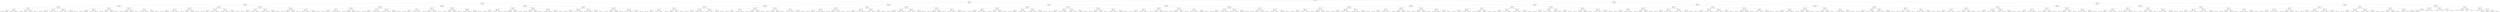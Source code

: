 digraph G{
1365796613 [label="Node{data=[4979, 4979]}"]
1365796613 -> 1279804979
1279804979 [label="Node{data=[3704, 3704]}"]
1279804979 -> 1695623783
1695623783 [label="Node{data=[1955, 1955]}"]
1695623783 -> 652539775
652539775 [label="Node{data=[1412, 1412]}"]
652539775 -> 883354857
883354857 [label="Node{data=[1380, 1380]}"]
883354857 -> 986795408
986795408 [label="Node{data=[1005, 1005]}"]
986795408 -> 1451170495
1451170495 [label="Node{data=[997, 997]}"]
1451170495 -> 1461800960
1461800960 [label="Node{data=[993, 993]}"]
1461800960 -> 1424175017
1424175017 [label="Node{data=[991, 991]}"]
1424175017 -> 1693336936
1693336936 [label="Node{data=[990, 990]}"]
1424175017 -> 1248461224
1248461224 [label="Node{data=[992, 992]}"]
1461800960 -> 387381685
387381685 [label="Node{data=[995, 995]}"]
387381685 -> 1514476185
1514476185 [label="Node{data=[994, 994]}"]
387381685 -> 1284954556
1284954556 [label="Node{data=[996, 996]}"]
1451170495 -> 1458304711
1458304711 [label="Node{data=[1001, 1001]}"]
1458304711 -> 1980790526
1980790526 [label="Node{data=[999, 999]}"]
1980790526 -> 78869375
78869375 [label="Node{data=[998, 998]}"]
1980790526 -> 2115113324
2115113324 [label="Node{data=[1000, 1000]}"]
1458304711 -> 2001116583
2001116583 [label="Node{data=[1003, 1003]}"]
2001116583 -> 34906679
34906679 [label="Node{data=[1002, 1002]}"]
2001116583 -> 497222017
497222017 [label="Node{data=[1004, 1004]}"]
986795408 -> 1934948904
1934948904 [label="Node{data=[1013, 1013]}"]
1934948904 -> 809298496
809298496 [label="Node{data=[1009, 1009]}"]
809298496 -> 396292970
396292970 [label="Node{data=[1007, 1007]}"]
396292970 -> 313804561
313804561 [label="Node{data=[1006, 1006]}"]
396292970 -> 1181055701
1181055701 [label="Node{data=[1008, 1008]}"]
809298496 -> 299693747
299693747 [label="Node{data=[1011, 1011]}"]
299693747 -> 1907966529
1907966529 [label="Node{data=[1010, 1010]}"]
299693747 -> 1099243432
1099243432 [label="Node{data=[1012, 1012]}"]
1934948904 -> 744191647
744191647 [label="Node{data=[1017, 1017]}"]
744191647 -> 1514435785
1514435785 [label="Node{data=[1015, 1015]}"]
1514435785 -> 1641324170
1641324170 [label="Node{data=[1014, 1014]}"]
1514435785 -> 147174727
147174727 [label="Node{data=[1016, 1016]}"]
744191647 -> 2145244494
2145244494 [label="Node{data=[1368, 1368]}"]
2145244494 -> 105256000
105256000 [label="Node{data=[1057, 1057]}"]
2145244494 -> 1134815948
1134815948 [label="Node{data=[1379, 1379]}"]
883354857 -> 1726546034
1726546034 [label="Node{data=[1396, 1396]}"]
1726546034 -> 2005917252
2005917252 [label="Node{data=[1388, 1388]}"]
2005917252 -> 1105010913
1105010913 [label="Node{data=[1384, 1384]}"]
1105010913 -> 494159772
494159772 [label="Node{data=[1382, 1382]}"]
494159772 -> 867184336
867184336 [label="Node{data=[1381, 1381]}"]
494159772 -> 985971484
985971484 [label="Node{data=[1383, 1383]}"]
1105010913 -> 305553037
305553037 [label="Node{data=[1386, 1386]}"]
305553037 -> 759276528
759276528 [label="Node{data=[1385, 1385]}"]
305553037 -> 532012582
532012582 [label="Node{data=[1387, 1387]}"]
2005917252 -> 3574423
3574423 [label="Node{data=[1392, 1392]}"]
3574423 -> 550796842
550796842 [label="Node{data=[1390, 1390]}"]
550796842 -> 2754531
2754531 [label="Node{data=[1389, 1389]}"]
550796842 -> 828357934
828357934 [label="Node{data=[1391, 1391]}"]
3574423 -> 92928928
92928928 [label="Node{data=[1394, 1394]}"]
92928928 -> 103804949
103804949 [label="Node{data=[1393, 1393]}"]
92928928 -> 1458235948
1458235948 [label="Node{data=[1395, 1395]}"]
1726546034 -> 437295890
437295890 [label="Node{data=[1404, 1404]}"]
437295890 -> 1343108875
1343108875 [label="Node{data=[1400, 1400]}"]
1343108875 -> 693684807
693684807 [label="Node{data=[1398, 1398]}"]
693684807 -> 685960906
685960906 [label="Node{data=[1397, 1397]}"]
693684807 -> 917780687
917780687 [label="Node{data=[1399, 1399]}"]
1343108875 -> 388228989
388228989 [label="Node{data=[1402, 1402]}"]
388228989 -> 2017860908
2017860908 [label="Node{data=[1401, 1401]}"]
388228989 -> 1198340176
1198340176 [label="Node{data=[1403, 1403]}"]
437295890 -> 1351094834
1351094834 [label="Node{data=[1408, 1408]}"]
1351094834 -> 1486360401
1486360401 [label="Node{data=[1406, 1406]}"]
1486360401 -> 276813331
276813331 [label="Node{data=[1405, 1405]}"]
1486360401 -> 1048495092
1048495092 [label="Node{data=[1407, 1407]}"]
1351094834 -> 779571083
779571083 [label="Node{data=[1410, 1410]}"]
779571083 -> 906837907
906837907 [label="Node{data=[1409, 1409]}"]
779571083 -> 1479325711
1479325711 [label="Node{data=[1411, 1411]}"]
652539775 -> 268804509
268804509 [label="Node{data=[1497, 1497]}"]
268804509 -> 68857601
68857601 [label="Node{data=[1428, 1428]}"]
68857601 -> 1538582966
1538582966 [label="Node{data=[1420, 1420]}"]
1538582966 -> 1726340623
1726340623 [label="Node{data=[1416, 1416]}"]
1726340623 -> 1532072455
1532072455 [label="Node{data=[1414, 1414]}"]
1532072455 -> 174214347
174214347 [label="Node{data=[1413, 1413]}"]
1532072455 -> 1994915176
1994915176 [label="Node{data=[1415, 1415]}"]
1726340623 -> 1052397597
1052397597 [label="Node{data=[1418, 1418]}"]
1052397597 -> 1764502631
1764502631 [label="Node{data=[1417, 1417]}"]
1052397597 -> 1907368349
1907368349 [label="Node{data=[1419, 1419]}"]
1538582966 -> 947232382
947232382 [label="Node{data=[1424, 1424]}"]
947232382 -> 1411582933
1411582933 [label="Node{data=[1422, 1422]}"]
1411582933 -> 1558465058
1558465058 [label="Node{data=[1421, 1421]}"]
1411582933 -> 749221098
749221098 [label="Node{data=[1423, 1423]}"]
947232382 -> 943376751
943376751 [label="Node{data=[1426, 1426]}"]
943376751 -> 1955266590
1955266590 [label="Node{data=[1425, 1425]}"]
943376751 -> 172024311
172024311 [label="Node{data=[1427, 1427]}"]
68857601 -> 1738705713
1738705713 [label="Node{data=[1489, 1489]}"]
1738705713 -> 163403547
163403547 [label="Node{data=[1485, 1485]}"]
163403547 -> 622476738
622476738 [label="Node{data=[1483, 1483]}"]
622476738 -> 676872143
676872143 [label="Node{data=[1475, 1475]}"]
622476738 -> 1532023542
1532023542 [label="Node{data=[1484, 1484]}"]
163403547 -> 943084296
943084296 [label="Node{data=[1487, 1487]}"]
943084296 -> 1287032289
1287032289 [label="Node{data=[1486, 1486]}"]
943084296 -> 628712959
628712959 [label="Node{data=[1488, 1488]}"]
1738705713 -> 2019804356
2019804356 [label="Node{data=[1493, 1493]}"]
2019804356 -> 1917282003
1917282003 [label="Node{data=[1491, 1491]}"]
1917282003 -> 174470399
174470399 [label="Node{data=[1490, 1490]}"]
1917282003 -> 1692331729
1692331729 [label="Node{data=[1492, 1492]}"]
2019804356 -> 41763690
41763690 [label="Node{data=[1495, 1495]}"]
41763690 -> 1262869512
1262869512 [label="Node{data=[1494, 1494]}"]
41763690 -> 1883228243
1883228243 [label="Node{data=[1496, 1496]}"]
268804509 -> 1661208803
1661208803 [label="Node{data=[1551, 1551]}"]
1661208803 -> 185229818
185229818 [label="Node{data=[1505, 1505]}"]
185229818 -> 1850362127
1850362127 [label="Node{data=[1501, 1501]}"]
1850362127 -> 1622763973
1622763973 [label="Node{data=[1499, 1499]}"]
1622763973 -> 590947873
590947873 [label="Node{data=[1498, 1498]}"]
1622763973 -> 2078578189
2078578189 [label="Node{data=[1500, 1500]}"]
1850362127 -> 1205516879
1205516879 [label="Node{data=[1503, 1503]}"]
1205516879 -> 1812337712
1812337712 [label="Node{data=[1502, 1502]}"]
1205516879 -> 115617727
115617727 [label="Node{data=[1504, 1504]}"]
185229818 -> 1500480912
1500480912 [label="Node{data=[1509, 1509]}"]
1500480912 -> 1265980464
1265980464 [label="Node{data=[1507, 1507]}"]
1265980464 -> 386825978
386825978 [label="Node{data=[1506, 1506]}"]
1265980464 -> 816853619
816853619 [label="Node{data=[1508, 1508]}"]
1500480912 -> 357987056
357987056 [label="Node{data=[1549, 1549]}"]
357987056 -> 1961058494
1961058494 [label="Node{data=[1548, 1548]}"]
357987056 -> 276703606
276703606 [label="Node{data=[1550, 1550]}"]
1661208803 -> 569160352
569160352 [label="Node{data=[1947, 1947]}"]
569160352 -> 118195615
118195615 [label="Node{data=[1943, 1943]}"]
118195615 -> 1745023824
1745023824 [label="Node{data=[1740, 1740]}"]
1745023824 -> 156648127
156648127 [label="Node{data=[1734, 1734]}"]
1745023824 -> 1298897031
1298897031 [label="Node{data=[1942, 1942]}"]
118195615 -> 370662344
370662344 [label="Node{data=[1945, 1945]}"]
370662344 -> 1768956457
1768956457 [label="Node{data=[1944, 1944]}"]
370662344 -> 1376310786
1376310786 [label="Node{data=[1946, 1946]}"]
569160352 -> 1127666532
1127666532 [label="Node{data=[1951, 1951]}"]
1127666532 -> 1809291601
1809291601 [label="Node{data=[1949, 1949]}"]
1809291601 -> 56528744
56528744 [label="Node{data=[1948, 1948]}"]
1809291601 -> 401797575
401797575 [label="Node{data=[1950, 1950]}"]
1127666532 -> 1646964142
1646964142 [label="Node{data=[1953, 1953]}"]
1646964142 -> 895528363
895528363 [label="Node{data=[1952, 1952]}"]
1646964142 -> 1118978464
1118978464 [label="Node{data=[1954, 1954]}"]
1695623783 -> 1112468728
1112468728 [label="Node{data=[3558, 3558]}"]
1112468728 -> 1967029954
1967029954 [label="Node{data=[2379, 2379]}"]
1967029954 -> 1157859387
1157859387 [label="Node{data=[2244, 2244]}"]
1157859387 -> 367820410
367820410 [label="Node{data=[1963, 1963]}"]
367820410 -> 552630547
552630547 [label="Node{data=[1959, 1959]}"]
552630547 -> 650042273
650042273 [label="Node{data=[1957, 1957]}"]
650042273 -> 2141576477
2141576477 [label="Node{data=[1956, 1956]}"]
650042273 -> 164393789
164393789 [label="Node{data=[1958, 1958]}"]
552630547 -> 710392822
710392822 [label="Node{data=[1961, 1961]}"]
710392822 -> 2053377742
2053377742 [label="Node{data=[1960, 1960]}"]
710392822 -> 737704362
737704362 [label="Node{data=[1962, 1962]}"]
367820410 -> 1095213683
1095213683 [label="Node{data=[1967, 1967]}"]
1095213683 -> 1448618406
1448618406 [label="Node{data=[1965, 1965]}"]
1448618406 -> 202399709
202399709 [label="Node{data=[1964, 1964]}"]
1448618406 -> 1682789084
1682789084 [label="Node{data=[1966, 1966]}"]
1095213683 -> 409280540
409280540 [label="Node{data=[1969, 1969]}"]
409280540 -> 258424751
258424751 [label="Node{data=[1968, 1968]}"]
409280540 -> 25655081
25655081 [label="Node{data=[2242, 2242]}"]
1157859387 -> 265424503
265424503 [label="Node{data=[2252, 2252]}"]
265424503 -> 1040624209
1040624209 [label="Node{data=[2248, 2248]}"]
1040624209 -> 136994937
136994937 [label="Node{data=[2246, 2246]}"]
136994937 -> 850288746
850288746 [label="Node{data=[2245, 2245]}"]
136994937 -> 764436990
764436990 [label="Node{data=[2247, 2247]}"]
1040624209 -> 642716223
642716223 [label="Node{data=[2250, 2250]}"]
642716223 -> 2101184295
2101184295 [label="Node{data=[2249, 2249]}"]
642716223 -> 1011942874
1011942874 [label="Node{data=[2251, 2251]}"]
265424503 -> 308284479
308284479 [label="Node{data=[2256, 2256]}"]
308284479 -> 1281370790
1281370790 [label="Node{data=[2254, 2254]}"]
1281370790 -> 1567987890
1567987890 [label="Node{data=[2253, 2253]}"]
1281370790 -> 1774074131
1774074131 [label="Node{data=[2255, 2255]}"]
308284479 -> 2066600431
2066600431 [label="Node{data=[2272, 2272]}"]
2066600431 -> 911601974
911601974 [label="Node{data=[2257, 2257]}"]
2066600431 -> 1192513350
1192513350 [label="Node{data=[2362, 2362]}"]
1967029954 -> 1601863702
1601863702 [label="Node{data=[3542, 3542]}"]
1601863702 -> 1254985919
1254985919 [label="Node{data=[2415, 2415]}"]
1254985919 -> 1401427089
1401427089 [label="Node{data=[2411, 2411]}"]
1401427089 -> 914558937
914558937 [label="Node{data=[2409, 2409]}"]
914558937 -> 1039287087
1039287087 [label="Node{data=[2408, 2408]}"]
914558937 -> 454845510
454845510 [label="Node{data=[2410, 2410]}"]
1401427089 -> 136562472
136562472 [label="Node{data=[2413, 2413]}"]
136562472 -> 653323314
653323314 [label="Node{data=[2412, 2412]}"]
136562472 -> 162801912
162801912 [label="Node{data=[2414, 2414]}"]
1254985919 -> 1911702492
1911702492 [label="Node{data=[2419, 2419]}"]
1911702492 -> 1736364109
1736364109 [label="Node{data=[2417, 2417]}"]
1736364109 -> 1187914220
1187914220 [label="Node{data=[2416, 2416]}"]
1736364109 -> 1855267365
1855267365 [label="Node{data=[2418, 2418]}"]
1911702492 -> 228221064
228221064 [label="Node{data=[2488, 2488]}"]
228221064 -> 477574606
477574606 [label="Node{data=[2420, 2420]}"]
228221064 -> 721528557
721528557 [label="Node{data=[3541, 3541]}"]
1601863702 -> 1816276386
1816276386 [label="Node{data=[3550, 3550]}"]
1816276386 -> 847416962
847416962 [label="Node{data=[3546, 3546]}"]
847416962 -> 394134617
394134617 [label="Node{data=[3544, 3544]}"]
394134617 -> 829353621
829353621 [label="Node{data=[3543, 3543]}"]
394134617 -> 1287449127
1287449127 [label="Node{data=[3545, 3545]}"]
847416962 -> 1793887148
1793887148 [label="Node{data=[3548, 3548]}"]
1793887148 -> 232195684
232195684 [label="Node{data=[3547, 3547]}"]
1793887148 -> 1259031309
1259031309 [label="Node{data=[3549, 3549]}"]
1816276386 -> 1615691161
1615691161 [label="Node{data=[3554, 3554]}"]
1615691161 -> 1852980183
1852980183 [label="Node{data=[3552, 3552]}"]
1852980183 -> 1537471579
1537471579 [label="Node{data=[3551, 3551]}"]
1852980183 -> 1256296193
1256296193 [label="Node{data=[3553, 3553]}"]
1615691161 -> 1103860337
1103860337 [label="Node{data=[3556, 3556]}"]
1103860337 -> 1050191132
1050191132 [label="Node{data=[3555, 3555]}"]
1103860337 -> 2061340600
2061340600 [label="Node{data=[3557, 3557]}"]
1112468728 -> 1006804581
1006804581 [label="Node{data=[3672, 3672]}"]
1006804581 -> 566745998
566745998 [label="Node{data=[3590, 3590]}"]
566745998 -> 1519139567
1519139567 [label="Node{data=[3582, 3582]}"]
1519139567 -> 1287315017
1287315017 [label="Node{data=[3578, 3578]}"]
1287315017 -> 1684242445
1684242445 [label="Node{data=[3560, 3560]}"]
1684242445 -> 2078747812
2078747812 [label="Node{data=[3559, 3559]}"]
1684242445 -> 1082604149
1082604149 [label="Node{data=[3577, 3577]}"]
1287315017 -> 1523969210
1523969210 [label="Node{data=[3580, 3580]}"]
1523969210 -> 575564805
575564805 [label="Node{data=[3579, 3579]}"]
1523969210 -> 1619982052
1619982052 [label="Node{data=[3581, 3581]}"]
1519139567 -> 430124050
430124050 [label="Node{data=[3586, 3586]}"]
430124050 -> 1827058592
1827058592 [label="Node{data=[3584, 3584]}"]
1827058592 -> 1025102973
1025102973 [label="Node{data=[3583, 3583]}"]
1827058592 -> 716647660
716647660 [label="Node{data=[3585, 3585]}"]
430124050 -> 720655892
720655892 [label="Node{data=[3588, 3588]}"]
720655892 -> 1943440217
1943440217 [label="Node{data=[3587, 3587]}"]
720655892 -> 2036578
2036578 [label="Node{data=[3589, 3589]}"]
566745998 -> 324837313
324837313 [label="Node{data=[3664, 3664]}"]
324837313 -> 454045512
454045512 [label="Node{data=[3622, 3622]}"]
454045512 -> 1557914416
1557914416 [label="Node{data=[3592, 3592]}"]
1557914416 -> 606564298
606564298 [label="Node{data=[3591, 3591]}"]
1557914416 -> 1400004120
1400004120 [label="Node{data=[3601, 3601]}"]
454045512 -> 1233273169
1233273169 [label="Node{data=[3655, 3655]}"]
1233273169 -> 1254353202
1254353202 [label="Node{data=[3640, 3640]}"]
1233273169 -> 1434818207
1434818207 [label="Node{data=[3663, 3663]}"]
324837313 -> 340168873
340168873 [label="Node{data=[3668, 3668]}"]
340168873 -> 1335215033
1335215033 [label="Node{data=[3666, 3666]}"]
1335215033 -> 449456384
449456384 [label="Node{data=[3665, 3665]}"]
1335215033 -> 1661105576
1661105576 [label="Node{data=[3667, 3667]}"]
340168873 -> 1130459833
1130459833 [label="Node{data=[3670, 3670]}"]
1130459833 -> 579402087
579402087 [label="Node{data=[3669, 3669]}"]
1130459833 -> 1765889567
1765889567 [label="Node{data=[3671, 3671]}"]
1006804581 -> 421446058
421446058 [label="Node{data=[3688, 3688]}"]
421446058 -> 1369611402
1369611402 [label="Node{data=[3680, 3680]}"]
1369611402 -> 881067032
881067032 [label="Node{data=[3676, 3676]}"]
881067032 -> 1461079353
1461079353 [label="Node{data=[3674, 3674]}"]
1461079353 -> 946525664
946525664 [label="Node{data=[3673, 3673]}"]
1461079353 -> 2112440491
2112440491 [label="Node{data=[3675, 3675]}"]
881067032 -> 1775839178
1775839178 [label="Node{data=[3678, 3678]}"]
1775839178 -> 214155341
214155341 [label="Node{data=[3677, 3677]}"]
1775839178 -> 1659421152
1659421152 [label="Node{data=[3679, 3679]}"]
1369611402 -> 1433628934
1433628934 [label="Node{data=[3684, 3684]}"]
1433628934 -> 1974790933
1974790933 [label="Node{data=[3682, 3682]}"]
1974790933 -> 1743227974
1743227974 [label="Node{data=[3681, 3681]}"]
1974790933 -> 1126479515
1126479515 [label="Node{data=[3683, 3683]}"]
1433628934 -> 219223224
219223224 [label="Node{data=[3686, 3686]}"]
219223224 -> 1596963404
1596963404 [label="Node{data=[3685, 3685]}"]
219223224 -> 74553427
74553427 [label="Node{data=[3687, 3687]}"]
421446058 -> 1644652072
1644652072 [label="Node{data=[3696, 3696]}"]
1644652072 -> 1731598852
1731598852 [label="Node{data=[3692, 3692]}"]
1731598852 -> 1164521844
1164521844 [label="Node{data=[3690, 3690]}"]
1164521844 -> 1297259146
1297259146 [label="Node{data=[3689, 3689]}"]
1164521844 -> 347964206
347964206 [label="Node{data=[3691, 3691]}"]
1731598852 -> 1133268359
1133268359 [label="Node{data=[3694, 3694]}"]
1133268359 -> 1340225043
1340225043 [label="Node{data=[3693, 3693]}"]
1133268359 -> 381510575
381510575 [label="Node{data=[3695, 3695]}"]
1644652072 -> 1851864741
1851864741 [label="Node{data=[3700, 3700]}"]
1851864741 -> 1335930523
1335930523 [label="Node{data=[3698, 3698]}"]
1335930523 -> 288119762
288119762 [label="Node{data=[3697, 3697]}"]
1335930523 -> 1819406915
1819406915 [label="Node{data=[3699, 3699]}"]
1851864741 -> 197277046
197277046 [label="Node{data=[3702, 3702]}"]
197277046 -> 1096586979
1096586979 [label="Node{data=[3701, 3701]}"]
197277046 -> 844998609
844998609 [label="Node{data=[3703, 3703]}"]
1279804979 -> 1365096499
1365096499 [label="Node{data=[4641, 4641]}"]
1365096499 -> 1261330155
1261330155 [label="Node{data=[4457, 4457]}"]
1261330155 -> 1851798243
1851798243 [label="Node{data=[4425, 4425]}"]
1851798243 -> 828138449
828138449 [label="Node{data=[3720, 3720]}"]
828138449 -> 226281961
226281961 [label="Node{data=[3712, 3712]}"]
226281961 -> 882644907
882644907 [label="Node{data=[3708, 3708]}"]
882644907 -> 1535429873
1535429873 [label="Node{data=[3706, 3706]}"]
1535429873 -> 160726715
160726715 [label="Node{data=[3705, 3705]}"]
1535429873 -> 1649204705
1649204705 [label="Node{data=[3707, 3707]}"]
882644907 -> 918142796
918142796 [label="Node{data=[3710, 3710]}"]
918142796 -> 1269239342
1269239342 [label="Node{data=[3709, 3709]}"]
918142796 -> 1642905671
1642905671 [label="Node{data=[3711, 3711]}"]
226281961 -> 1699461710
1699461710 [label="Node{data=[3716, 3716]}"]
1699461710 -> 510863988
510863988 [label="Node{data=[3714, 3714]}"]
510863988 -> 1842774506
1842774506 [label="Node{data=[3713, 3713]}"]
510863988 -> 1782553327
1782553327 [label="Node{data=[3715, 3715]}"]
1699461710 -> 1386136620
1386136620 [label="Node{data=[3718, 3718]}"]
1386136620 -> 1429824641
1429824641 [label="Node{data=[3717, 3717]}"]
1386136620 -> 205092381
205092381 [label="Node{data=[3719, 3719]}"]
828138449 -> 440892823
440892823 [label="Node{data=[4417, 4417]}"]
440892823 -> 1046246743
1046246743 [label="Node{data=[4359, 4359]}"]
1046246743 -> 543097713
543097713 [label="Node{data=[3722, 3722]}"]
543097713 -> 1729171705
1729171705 [label="Node{data=[3721, 3721]}"]
543097713 -> 1176199753
1176199753 [label="Node{data=[3723, 3723]}"]
1046246743 -> 456151312
456151312 [label="Node{data=[4392, 4392]}"]
456151312 -> 1135381900
1135381900 [label="Node{data=[4363, 4363]}"]
456151312 -> 743820248
743820248 [label="Node{data=[4416, 4416]}"]
440892823 -> 834792753
834792753 [label="Node{data=[4421, 4421]}"]
834792753 -> 677417672
677417672 [label="Node{data=[4419, 4419]}"]
677417672 -> 260549285
260549285 [label="Node{data=[4418, 4418]}"]
677417672 -> 219069318
219069318 [label="Node{data=[4420, 4420]}"]
834792753 -> 857241459
857241459 [label="Node{data=[4423, 4423]}"]
857241459 -> 524436746
524436746 [label="Node{data=[4422, 4422]}"]
857241459 -> 757208773
757208773 [label="Node{data=[4424, 4424]}"]
1851798243 -> 1434999404
1434999404 [label="Node{data=[4441, 4441]}"]
1434999404 -> 626723905
626723905 [label="Node{data=[4433, 4433]}"]
626723905 -> 675047413
675047413 [label="Node{data=[4429, 4429]}"]
675047413 -> 353753097
353753097 [label="Node{data=[4427, 4427]}"]
353753097 -> 47823869
47823869 [label="Node{data=[4426, 4426]}"]
353753097 -> 2141034211
2141034211 [label="Node{data=[4428, 4428]}"]
675047413 -> 886392106
886392106 [label="Node{data=[4431, 4431]}"]
886392106 -> 263919145
263919145 [label="Node{data=[4430, 4430]}"]
886392106 -> 1089618544
1089618544 [label="Node{data=[4432, 4432]}"]
626723905 -> 1405873667
1405873667 [label="Node{data=[4437, 4437]}"]
1405873667 -> 1294536005
1294536005 [label="Node{data=[4435, 4435]}"]
1294536005 -> 452219031
452219031 [label="Node{data=[4434, 4434]}"]
1294536005 -> 1221025915
1221025915 [label="Node{data=[4436, 4436]}"]
1405873667 -> 1148200086
1148200086 [label="Node{data=[4439, 4439]}"]
1148200086 -> 1094077048
1094077048 [label="Node{data=[4438, 4438]}"]
1148200086 -> 2038356513
2038356513 [label="Node{data=[4440, 4440]}"]
1434999404 -> 180988365
180988365 [label="Node{data=[4449, 4449]}"]
180988365 -> 1331194006
1331194006 [label="Node{data=[4445, 4445]}"]
1331194006 -> 1020173967
1020173967 [label="Node{data=[4443, 4443]}"]
1020173967 -> 871294181
871294181 [label="Node{data=[4442, 4442]}"]
1020173967 -> 1949217940
1949217940 [label="Node{data=[4444, 4444]}"]
1331194006 -> 2017357407
2017357407 [label="Node{data=[4447, 4447]}"]
2017357407 -> 810331441
810331441 [label="Node{data=[4446, 4446]}"]
2017357407 -> 1950465553
1950465553 [label="Node{data=[4448, 4448]}"]
180988365 -> 1967795737
1967795737 [label="Node{data=[4453, 4453]}"]
1967795737 -> 2114841209
2114841209 [label="Node{data=[4451, 4451]}"]
2114841209 -> 738063788
738063788 [label="Node{data=[4450, 4450]}"]
2114841209 -> 1379235828
1379235828 [label="Node{data=[4452, 4452]}"]
1967795737 -> 1990959437
1990959437 [label="Node{data=[4455, 4455]}"]
1990959437 -> 1734656963
1734656963 [label="Node{data=[4454, 4454]}"]
1990959437 -> 602933782
602933782 [label="Node{data=[4456, 4456]}"]
1261330155 -> 1518551883
1518551883 [label="Node{data=[4523, 4523]}"]
1518551883 -> 1904812191
1904812191 [label="Node{data=[4473, 4473]}"]
1904812191 -> 817012662
817012662 [label="Node{data=[4465, 4465]}"]
817012662 -> 322016012
322016012 [label="Node{data=[4461, 4461]}"]
322016012 -> 1407714106
1407714106 [label="Node{data=[4459, 4459]}"]
1407714106 -> 1809665024
1809665024 [label="Node{data=[4458, 4458]}"]
1407714106 -> 1337336290
1337336290 [label="Node{data=[4460, 4460]}"]
322016012 -> 1342206699
1342206699 [label="Node{data=[4463, 4463]}"]
1342206699 -> 1130519042
1130519042 [label="Node{data=[4462, 4462]}"]
1342206699 -> 1113502498
1113502498 [label="Node{data=[4464, 4464]}"]
817012662 -> 1008284602
1008284602 [label="Node{data=[4469, 4469]}"]
1008284602 -> 1876793848
1876793848 [label="Node{data=[4467, 4467]}"]
1876793848 -> 1052671051
1052671051 [label="Node{data=[4466, 4466]}"]
1876793848 -> 164503325
164503325 [label="Node{data=[4468, 4468]}"]
1008284602 -> 2084530557
2084530557 [label="Node{data=[4471, 4471]}"]
2084530557 -> 2133736795
2133736795 [label="Node{data=[4470, 4470]}"]
2084530557 -> 851401425
851401425 [label="Node{data=[4472, 4472]}"]
1904812191 -> 1265671532
1265671532 [label="Node{data=[4515, 4515]}"]
1265671532 -> 1275294206
1275294206 [label="Node{data=[4511, 4511]}"]
1275294206 -> 1112099264
1112099264 [label="Node{data=[4475, 4475]}"]
1112099264 -> 183040650
183040650 [label="Node{data=[4474, 4474]}"]
1112099264 -> 1161596230
1161596230 [label="Node{data=[4510, 4510]}"]
1275294206 -> 308779166
308779166 [label="Node{data=[4513, 4513]}"]
308779166 -> 443077723
443077723 [label="Node{data=[4512, 4512]}"]
308779166 -> 1469661494
1469661494 [label="Node{data=[4514, 4514]}"]
1265671532 -> 1995354174
1995354174 [label="Node{data=[4519, 4519]}"]
1995354174 -> 1482908949
1482908949 [label="Node{data=[4517, 4517]}"]
1482908949 -> 83212366
83212366 [label="Node{data=[4516, 4516]}"]
1482908949 -> 427346199
427346199 [label="Node{data=[4518, 4518]}"]
1995354174 -> 445969734
445969734 [label="Node{data=[4521, 4521]}"]
445969734 -> 1495036108
1495036108 [label="Node{data=[4520, 4520]}"]
445969734 -> 1879217257
1879217257 [label="Node{data=[4522, 4522]}"]
1518551883 -> 795724559
795724559 [label="Node{data=[4539, 4539]}"]
795724559 -> 317597025
317597025 [label="Node{data=[4531, 4531]}"]
317597025 -> 676244960
676244960 [label="Node{data=[4527, 4527]}"]
676244960 -> 1275843932
1275843932 [label="Node{data=[4525, 4525]}"]
1275843932 -> 234834529
234834529 [label="Node{data=[4524, 4524]}"]
1275843932 -> 1851368338
1851368338 [label="Node{data=[4526, 4526]}"]
676244960 -> 858071572
858071572 [label="Node{data=[4529, 4529]}"]
858071572 -> 555135001
555135001 [label="Node{data=[4528, 4528]}"]
858071572 -> 1447905816
1447905816 [label="Node{data=[4530, 4530]}"]
317597025 -> 1974154864
1974154864 [label="Node{data=[4535, 4535]}"]
1974154864 -> 1870962515
1870962515 [label="Node{data=[4533, 4533]}"]
1870962515 -> 2064018626
2064018626 [label="Node{data=[4532, 4532]}"]
1870962515 -> 1193796656
1193796656 [label="Node{data=[4534, 4534]}"]
1974154864 -> 1804816914
1804816914 [label="Node{data=[4537, 4537]}"]
1804816914 -> 539371060
539371060 [label="Node{data=[4536, 4536]}"]
1804816914 -> 1754148494
1754148494 [label="Node{data=[4538, 4538]}"]
795724559 -> 275792331
275792331 [label="Node{data=[4633, 4633]}"]
275792331 -> 1635947029
1635947029 [label="Node{data=[4629, 4629]}"]
1635947029 -> 1879314327
1879314327 [label="Node{data=[4627, 4627]}"]
1879314327 -> 1776792903
1776792903 [label="Node{data=[4572, 4572]}"]
1879314327 -> 2072760233
2072760233 [label="Node{data=[4628, 4628]}"]
1635947029 -> 250411255
250411255 [label="Node{data=[4631, 4631]}"]
250411255 -> 1581524490
1581524490 [label="Node{data=[4630, 4630]}"]
250411255 -> 182316296
182316296 [label="Node{data=[4632, 4632]}"]
275792331 -> 797871485
797871485 [label="Node{data=[4637, 4637]}"]
797871485 -> 1179444027
1179444027 [label="Node{data=[4635, 4635]}"]
1179444027 -> 961018254
961018254 [label="Node{data=[4634, 4634]}"]
1179444027 -> 1553462787
1553462787 [label="Node{data=[4636, 4636]}"]
797871485 -> 120155529
120155529 [label="Node{data=[4639, 4639]}"]
120155529 -> 652022636
652022636 [label="Node{data=[4638, 4638]}"]
120155529 -> 550507952
550507952 [label="Node{data=[4640, 4640]}"]
1365096499 -> 1133824071
1133824071 [label="Node{data=[4761, 4761]}"]
1133824071 -> 253603993
253603993 [label="Node{data=[4673, 4673]}"]
253603993 -> 1100317797
1100317797 [label="Node{data=[4657, 4657]}"]
1100317797 -> 1640526962
1640526962 [label="Node{data=[4649, 4649]}"]
1640526962 -> 75190012
75190012 [label="Node{data=[4645, 4645]}"]
75190012 -> 1711325074
1711325074 [label="Node{data=[4643, 4643]}"]
1711325074 -> 198945179
198945179 [label="Node{data=[4642, 4642]}"]
1711325074 -> 689055606
689055606 [label="Node{data=[4644, 4644]}"]
75190012 -> 2000719878
2000719878 [label="Node{data=[4647, 4647]}"]
2000719878 -> 350182739
350182739 [label="Node{data=[4646, 4646]}"]
2000719878 -> 1117694242
1117694242 [label="Node{data=[4648, 4648]}"]
1640526962 -> 2056200080
2056200080 [label="Node{data=[4653, 4653]}"]
2056200080 -> 163344487
163344487 [label="Node{data=[4651, 4651]}"]
163344487 -> 1743229382
1743229382 [label="Node{data=[4650, 4650]}"]
163344487 -> 1351082913
1351082913 [label="Node{data=[4652, 4652]}"]
2056200080 -> 1391855038
1391855038 [label="Node{data=[4655, 4655]}"]
1391855038 -> 950237391
950237391 [label="Node{data=[4654, 4654]}"]
1391855038 -> 1662105532
1662105532 [label="Node{data=[4656, 4656]}"]
1100317797 -> 216324756
216324756 [label="Node{data=[4665, 4665]}"]
216324756 -> 1860035907
1860035907 [label="Node{data=[4661, 4661]}"]
1860035907 -> 1302039895
1302039895 [label="Node{data=[4659, 4659]}"]
1302039895 -> 593067791
593067791 [label="Node{data=[4658, 4658]}"]
1302039895 -> 163787146
163787146 [label="Node{data=[4660, 4660]}"]
1860035907 -> 146090508
146090508 [label="Node{data=[4663, 4663]}"]
146090508 -> 433450872
433450872 [label="Node{data=[4662, 4662]}"]
146090508 -> 1906072138
1906072138 [label="Node{data=[4664, 4664]}"]
216324756 -> 1631812242
1631812242 [label="Node{data=[4669, 4669]}"]
1631812242 -> 1074252284
1074252284 [label="Node{data=[4667, 4667]}"]
1074252284 -> 1990148267
1990148267 [label="Node{data=[4666, 4666]}"]
1074252284 -> 1698826808
1698826808 [label="Node{data=[4668, 4668]}"]
1631812242 -> 523201512
523201512 [label="Node{data=[4671, 4671]}"]
523201512 -> 1629030872
1629030872 [label="Node{data=[4670, 4670]}"]
523201512 -> 1829734216
1829734216 [label="Node{data=[4672, 4672]}"]
253603993 -> 417940251
417940251 [label="Node{data=[4689, 4689]}"]
417940251 -> 2096962501
2096962501 [label="Node{data=[4681, 4681]}"]
2096962501 -> 1426295371
1426295371 [label="Node{data=[4677, 4677]}"]
1426295371 -> 1151820388
1151820388 [label="Node{data=[4675, 4675]}"]
1151820388 -> 369361008
369361008 [label="Node{data=[4674, 4674]}"]
1151820388 -> 45290054
45290054 [label="Node{data=[4676, 4676]}"]
1426295371 -> 1261142409
1261142409 [label="Node{data=[4679, 4679]}"]
1261142409 -> 887127754
887127754 [label="Node{data=[4678, 4678]}"]
1261142409 -> 47316902
47316902 [label="Node{data=[4680, 4680]}"]
2096962501 -> 418053272
418053272 [label="Node{data=[4685, 4685]}"]
418053272 -> 265949637
265949637 [label="Node{data=[4683, 4683]}"]
265949637 -> 955984090
955984090 [label="Node{data=[4682, 4682]}"]
265949637 -> 895143084
895143084 [label="Node{data=[4684, 4684]}"]
418053272 -> 2048649379
2048649379 [label="Node{data=[4687, 4687]}"]
2048649379 -> 630233628
630233628 [label="Node{data=[4686, 4686]}"]
2048649379 -> 1154276236
1154276236 [label="Node{data=[4688, 4688]}"]
417940251 -> 663769109
663769109 [label="Node{data=[4698, 4698]}"]
663769109 -> 49015476
49015476 [label="Node{data=[4694, 4694]}"]
49015476 -> 587907215
587907215 [label="Node{data=[4692, 4692]}"]
587907215 -> 28864473
28864473 [label="Node{data=[4691, 4691]}"]
587907215 -> 613259011
613259011 [label="Node{data=[4693, 4693]}"]
49015476 -> 2045671276
2045671276 [label="Node{data=[4696, 4696]}"]
2045671276 -> 211144294
211144294 [label="Node{data=[4695, 4695]}"]
2045671276 -> 1309781642
1309781642 [label="Node{data=[4697, 4697]}"]
663769109 -> 116137412
116137412 [label="Node{data=[4702, 4702]}"]
116137412 -> 213077858
213077858 [label="Node{data=[4700, 4700]}"]
213077858 -> 787957356
787957356 [label="Node{data=[4699, 4699]}"]
213077858 -> 1834080454
1834080454 [label="Node{data=[4701, 4701]}"]
116137412 -> 196475541
196475541 [label="Node{data=[4723, 4723]}"]
196475541 -> 493579486
493579486 [label="Node{data=[4703, 4703]}"]
196475541 -> 154897721
154897721 [label="Node{data=[4755, 4755]}"]
1133824071 -> 1792009008
1792009008 [label="Node{data=[4888, 4888]}"]
1792009008 -> 1309330862
1309330862 [label="Node{data=[4806, 4806]}"]
1309330862 -> 138499373
138499373 [label="Node{data=[4798, 4798]}"]
138499373 -> 1564885849
1564885849 [label="Node{data=[4794, 4794]}"]
1564885849 -> 1208352162
1208352162 [label="Node{data=[4792, 4792]}"]
1208352162 -> 1350188721
1350188721 [label="Node{data=[4791, 4791]}"]
1208352162 -> 1385230766
1385230766 [label="Node{data=[4793, 4793]}"]
1564885849 -> 1034107950
1034107950 [label="Node{data=[4796, 4796]}"]
1034107950 -> 1521233621
1521233621 [label="Node{data=[4795, 4795]}"]
1034107950 -> 1528962183
1528962183 [label="Node{data=[4797, 4797]}"]
138499373 -> 241863628
241863628 [label="Node{data=[4802, 4802]}"]
241863628 -> 713852003
713852003 [label="Node{data=[4800, 4800]}"]
713852003 -> 292408673
292408673 [label="Node{data=[4799, 4799]}"]
713852003 -> 1524645359
1524645359 [label="Node{data=[4801, 4801]}"]
241863628 -> 9370004
9370004 [label="Node{data=[4804, 4804]}"]
9370004 -> 1324341882
1324341882 [label="Node{data=[4803, 4803]}"]
9370004 -> 823529475
823529475 [label="Node{data=[4805, 4805]}"]
1309330862 -> 1791118475
1791118475 [label="Node{data=[4847, 4847]}"]
1791118475 -> 494361118
494361118 [label="Node{data=[4810, 4810]}"]
494361118 -> 763068352
763068352 [label="Node{data=[4808, 4808]}"]
763068352 -> 753726564
753726564 [label="Node{data=[4807, 4807]}"]
763068352 -> 1412584294
1412584294 [label="Node{data=[4809, 4809]}"]
494361118 -> 1941062740
1941062740 [label="Node{data=[4812, 4812]}"]
1941062740 -> 88187037
88187037 [label="Node{data=[4811, 4811]}"]
1941062740 -> 1321544581
1321544581 [label="Node{data=[4828, 4828]}"]
1791118475 -> 137029720
137029720 [label="Node{data=[4884, 4884]}"]
137029720 -> 1776000493
1776000493 [label="Node{data=[4882, 4882]}"]
1776000493 -> 1628871939
1628871939 [label="Node{data=[4857, 4857]}"]
1776000493 -> 115874727
115874727 [label="Node{data=[4883, 4883]}"]
137029720 -> 1507805962
1507805962 [label="Node{data=[4886, 4886]}"]
1507805962 -> 1818136873
1818136873 [label="Node{data=[4885, 4885]}"]
1507805962 -> 972416804
972416804 [label="Node{data=[4887, 4887]}"]
1792009008 -> 2131162782
2131162782 [label="Node{data=[4904, 4904]}"]
2131162782 -> 1554150767
1554150767 [label="Node{data=[4896, 4896]}"]
1554150767 -> 1156407307
1156407307 [label="Node{data=[4892, 4892]}"]
1156407307 -> 1387750261
1387750261 [label="Node{data=[4890, 4890]}"]
1387750261 -> 449695163
449695163 [label="Node{data=[4889, 4889]}"]
1387750261 -> 1426836096
1426836096 [label="Node{data=[4891, 4891]}"]
1156407307 -> 2059994386
2059994386 [label="Node{data=[4894, 4894]}"]
2059994386 -> 319585781
319585781 [label="Node{data=[4893, 4893]}"]
2059994386 -> 1742264890
1742264890 [label="Node{data=[4895, 4895]}"]
1554150767 -> 1812747147
1812747147 [label="Node{data=[4900, 4900]}"]
1812747147 -> 1583295117
1583295117 [label="Node{data=[4898, 4898]}"]
1583295117 -> 776734566
776734566 [label="Node{data=[4897, 4897]}"]
1583295117 -> 258212255
258212255 [label="Node{data=[4899, 4899]}"]
1812747147 -> 33201139
33201139 [label="Node{data=[4902, 4902]}"]
33201139 -> 651612675
651612675 [label="Node{data=[4901, 4901]}"]
33201139 -> 1760532104
1760532104 [label="Node{data=[4903, 4903]}"]
2131162782 -> 1202195187
1202195187 [label="Node{data=[4971, 4971]}"]
1202195187 -> 307766518
307766518 [label="Node{data=[4908, 4908]}"]
307766518 -> 42908276
42908276 [label="Node{data=[4906, 4906]}"]
42908276 -> 381761403
381761403 [label="Node{data=[4905, 4905]}"]
42908276 -> 288970946
288970946 [label="Node{data=[4907, 4907]}"]
307766518 -> 1108717959
1108717959 [label="Node{data=[4969, 4969]}"]
1108717959 -> 893386411
893386411 [label="Node{data=[4968, 4968]}"]
1108717959 -> 710569368
710569368 [label="Node{data=[4970, 4970]}"]
1202195187 -> 1904140121
1904140121 [label="Node{data=[4975, 4975]}"]
1904140121 -> 503894392
503894392 [label="Node{data=[4973, 4973]}"]
503894392 -> 1409859252
1409859252 [label="Node{data=[4972, 4972]}"]
503894392 -> 768032512
768032512 [label="Node{data=[4974, 4974]}"]
1904140121 -> 709143030
709143030 [label="Node{data=[4977, 4977]}"]
709143030 -> 1923038935
1923038935 [label="Node{data=[4976, 4976]}"]
709143030 -> 1676923694
1676923694 [label="Node{data=[4978, 4978]}"]
1365796613 -> 2010697583
2010697583 [label="Node{data=[7804, 7804]}"]
2010697583 -> 2027733883
2027733883 [label="Node{data=[5539, 5539]}"]
2027733883 -> 1933456177
1933456177 [label="Node{data=[5339, 5339]}"]
1933456177 -> 237630683
237630683 [label="Node{data=[5077, 5077]}"]
237630683 -> 1069277638
1069277638 [label="Node{data=[4995, 4995]}"]
1069277638 -> 560085585
560085585 [label="Node{data=[4987, 4987]}"]
560085585 -> 591864567
591864567 [label="Node{data=[4983, 4983]}"]
591864567 -> 1653183848
1653183848 [label="Node{data=[4981, 4981]}"]
1653183848 -> 48033070
48033070 [label="Node{data=[4980, 4980]}"]
1653183848 -> 844951446
844951446 [label="Node{data=[4982, 4982]}"]
591864567 -> 680928176
680928176 [label="Node{data=[4985, 4985]}"]
680928176 -> 102416671
102416671 [label="Node{data=[4984, 4984]}"]
680928176 -> 1665853807
1665853807 [label="Node{data=[4986, 4986]}"]
560085585 -> 918522575
918522575 [label="Node{data=[4991, 4991]}"]
918522575 -> 791520267
791520267 [label="Node{data=[4989, 4989]}"]
791520267 -> 2146405064
2146405064 [label="Node{data=[4988, 4988]}"]
791520267 -> 1264190923
1264190923 [label="Node{data=[4990, 4990]}"]
918522575 -> 24713117
24713117 [label="Node{data=[4993, 4993]}"]
24713117 -> 1127675461
1127675461 [label="Node{data=[4992, 4992]}"]
24713117 -> 1074568481
1074568481 [label="Node{data=[4994, 4994]}"]
1069277638 -> 1541651638
1541651638 [label="Node{data=[5003, 5003]}"]
1541651638 -> 309304744
309304744 [label="Node{data=[4999, 4999]}"]
309304744 -> 1721750910
1721750910 [label="Node{data=[4997, 4997]}"]
1721750910 -> 1113504025
1113504025 [label="Node{data=[4996, 4996]}"]
1721750910 -> 77507560
77507560 [label="Node{data=[4998, 4998]}"]
309304744 -> 1794307086
1794307086 [label="Node{data=[5001, 5001]}"]
1794307086 -> 1927215115
1927215115 [label="Node{data=[5000, 5000]}"]
1794307086 -> 1165951288
1165951288 [label="Node{data=[5002, 5002]}"]
1541651638 -> 877605780
877605780 [label="Node{data=[5027, 5027]}"]
877605780 -> 1231086487
1231086487 [label="Node{data=[5005, 5005]}"]
1231086487 -> 1283150864
1283150864 [label="Node{data=[5004, 5004]}"]
1231086487 -> 1899031142
1899031142 [label="Node{data=[5008, 5008]}"]
877605780 -> 1018078279
1018078279 [label="Node{data=[5075, 5075]}"]
1018078279 -> 1922860062
1922860062 [label="Node{data=[5041, 5041]}"]
1018078279 -> 1691452809
1691452809 [label="Node{data=[5076, 5076]}"]
237630683 -> 306454703
306454703 [label="Node{data=[5309, 5309]}"]
306454703 -> 1535193660
1535193660 [label="Node{data=[5085, 5085]}"]
1535193660 -> 1303114022
1303114022 [label="Node{data=[5081, 5081]}"]
1303114022 -> 624875735
624875735 [label="Node{data=[5079, 5079]}"]
624875735 -> 374134151
374134151 [label="Node{data=[5078, 5078]}"]
624875735 -> 1141769632
1141769632 [label="Node{data=[5080, 5080]}"]
1303114022 -> 1455357638
1455357638 [label="Node{data=[5083, 5083]}"]
1455357638 -> 85290150
85290150 [label="Node{data=[5082, 5082]}"]
1455357638 -> 1963286894
1963286894 [label="Node{data=[5084, 5084]}"]
1535193660 -> 1100110187
1100110187 [label="Node{data=[5089, 5089]}"]
1100110187 -> 1618728785
1618728785 [label="Node{data=[5087, 5087]}"]
1618728785 -> 1319495588
1319495588 [label="Node{data=[5086, 5086]}"]
1618728785 -> 276164879
276164879 [label="Node{data=[5088, 5088]}"]
1100110187 -> 1140833131
1140833131 [label="Node{data=[5307, 5307]}"]
1140833131 -> 2097163546
2097163546 [label="Node{data=[5306, 5306]}"]
1140833131 -> 486112729
486112729 [label="Node{data=[5308, 5308]}"]
306454703 -> 591071936
591071936 [label="Node{data=[5317, 5317]}"]
591071936 -> 497142063
497142063 [label="Node{data=[5313, 5313]}"]
497142063 -> 1639272316
1639272316 [label="Node{data=[5311, 5311]}"]
1639272316 -> 913699110
913699110 [label="Node{data=[5310, 5310]}"]
1639272316 -> 1306759202
1306759202 [label="Node{data=[5312, 5312]}"]
497142063 -> 1587073024
1587073024 [label="Node{data=[5315, 5315]}"]
1587073024 -> 354269696
354269696 [label="Node{data=[5314, 5314]}"]
1587073024 -> 209225028
209225028 [label="Node{data=[5316, 5316]}"]
591071936 -> 1573615209
1573615209 [label="Node{data=[5335, 5335]}"]
1573615209 -> 1162589440
1162589440 [label="Node{data=[5333, 5333]}"]
1162589440 -> 1031723539
1031723539 [label="Node{data=[5318, 5318]}"]
1162589440 -> 1969498717
1969498717 [label="Node{data=[5334, 5334]}"]
1573615209 -> 1931109030
1931109030 [label="Node{data=[5337, 5337]}"]
1931109030 -> 1801534064
1801534064 [label="Node{data=[5336, 5336]}"]
1931109030 -> 537185101
537185101 [label="Node{data=[5338, 5338]}"]
1933456177 -> 1952857042
1952857042 [label="Node{data=[5494, 5494]}"]
1952857042 -> 1422485674
1422485674 [label="Node{data=[5368, 5368]}"]
1422485674 -> 916028153
916028153 [label="Node{data=[5347, 5347]}"]
916028153 -> 817988036
817988036 [label="Node{data=[5343, 5343]}"]
817988036 -> 1966904485
1966904485 [label="Node{data=[5341, 5341]}"]
1966904485 -> 1781477008
1781477008 [label="Node{data=[5340, 5340]}"]
1966904485 -> 396152734
396152734 [label="Node{data=[5342, 5342]}"]
817988036 -> 728736520
728736520 [label="Node{data=[5345, 5345]}"]
728736520 -> 979862396
979862396 [label="Node{data=[5344, 5344]}"]
728736520 -> 699359502
699359502 [label="Node{data=[5346, 5346]}"]
916028153 -> 1488894874
1488894874 [label="Node{data=[5351, 5351]}"]
1488894874 -> 245314662
245314662 [label="Node{data=[5349, 5349]}"]
245314662 -> 140851882
140851882 [label="Node{data=[5348, 5348]}"]
245314662 -> 1519422905
1519422905 [label="Node{data=[5350, 5350]}"]
1488894874 -> 2011139866
2011139866 [label="Node{data=[5353, 5353]}"]
2011139866 -> 9746819
9746819 [label="Node{data=[5352, 5352]}"]
2011139866 -> 554001233
554001233 [label="Node{data=[5354, 5354]}"]
1422485674 -> 2133254029
2133254029 [label="Node{data=[5429, 5429]}"]
2133254029 -> 1946826796
1946826796 [label="Node{data=[5425, 5425]}"]
1946826796 -> 1375195023
1375195023 [label="Node{data=[5423, 5423]}"]
1375195023 -> 1541546251
1541546251 [label="Node{data=[5382, 5382]}"]
1375195023 -> 317806413
317806413 [label="Node{data=[5424, 5424]}"]
1946826796 -> 924829287
924829287 [label="Node{data=[5427, 5427]}"]
924829287 -> 1492909244
1492909244 [label="Node{data=[5426, 5426]}"]
924829287 -> 316368081
316368081 [label="Node{data=[5428, 5428]}"]
2133254029 -> 168297208
168297208 [label="Node{data=[5433, 5433]}"]
168297208 -> 1139659040
1139659040 [label="Node{data=[5431, 5431]}"]
1139659040 -> 1148505085
1148505085 [label="Node{data=[5430, 5430]}"]
1139659040 -> 230740558
230740558 [label="Node{data=[5432, 5432]}"]
168297208 -> 1200950988
1200950988 [label="Node{data=[5492, 5492]}"]
1200950988 -> 1784460239
1784460239 [label="Node{data=[5434, 5434]}"]
1200950988 -> 144025178
144025178 [label="Node{data=[5493, 5493]}"]
1952857042 -> 63723428
63723428 [label="Node{data=[5510, 5510]}"]
63723428 -> 1824578175
1824578175 [label="Node{data=[5502, 5502]}"]
1824578175 -> 1661849315
1661849315 [label="Node{data=[5498, 5498]}"]
1661849315 -> 1175389102
1175389102 [label="Node{data=[5496, 5496]}"]
1175389102 -> 656346556
656346556 [label="Node{data=[5495, 5495]}"]
1175389102 -> 1306933250
1306933250 [label="Node{data=[5497, 5497]}"]
1661849315 -> 1074892171
1074892171 [label="Node{data=[5500, 5500]}"]
1074892171 -> 2117985364
2117985364 [label="Node{data=[5499, 5499]}"]
1074892171 -> 563115202
563115202 [label="Node{data=[5501, 5501]}"]
1824578175 -> 1565159130
1565159130 [label="Node{data=[5506, 5506]}"]
1565159130 -> 301714733
301714733 [label="Node{data=[5504, 5504]}"]
301714733 -> 7701506
7701506 [label="Node{data=[5503, 5503]}"]
301714733 -> 576837290
576837290 [label="Node{data=[5505, 5505]}"]
1565159130 -> 743657602
743657602 [label="Node{data=[5508, 5508]}"]
743657602 -> 1670275712
1670275712 [label="Node{data=[5507, 5507]}"]
743657602 -> 1333243751
1333243751 [label="Node{data=[5509, 5509]}"]
63723428 -> 1670374565
1670374565 [label="Node{data=[5531, 5531]}"]
1670374565 -> 1441689366
1441689366 [label="Node{data=[5527, 5527]}"]
1441689366 -> 1164221769
1164221769 [label="Node{data=[5512, 5512]}"]
1164221769 -> 924454421
924454421 [label="Node{data=[5511, 5511]}"]
1164221769 -> 724332191
724332191 [label="Node{data=[5526, 5526]}"]
1441689366 -> 228340275
228340275 [label="Node{data=[5529, 5529]}"]
228340275 -> 1819506716
1819506716 [label="Node{data=[5528, 5528]}"]
228340275 -> 201238817
201238817 [label="Node{data=[5530, 5530]}"]
1670374565 -> 1131308631
1131308631 [label="Node{data=[5535, 5535]}"]
1131308631 -> 789567907
789567907 [label="Node{data=[5533, 5533]}"]
789567907 -> 1489758150
1489758150 [label="Node{data=[5532, 5532]}"]
789567907 -> 646113887
646113887 [label="Node{data=[5534, 5534]}"]
1131308631 -> 376335366
376335366 [label="Node{data=[5537, 5537]}"]
376335366 -> 1199406505
1199406505 [label="Node{data=[5536, 5536]}"]
376335366 -> 1074747223
1074747223 [label="Node{data=[5538, 5538]}"]
2027733883 -> 1911459099
1911459099 [label="Node{data=[6838, 6838]}"]
1911459099 -> 335921532
335921532 [label="Node{data=[6786, 6786]}"]
335921532 -> 943285856
943285856 [label="Node{data=[5747, 5747]}"]
943285856 -> 37104607
37104607 [label="Node{data=[5547, 5547]}"]
37104607 -> 120977623
120977623 [label="Node{data=[5543, 5543]}"]
120977623 -> 1023526764
1023526764 [label="Node{data=[5541, 5541]}"]
1023526764 -> 1316535498
1316535498 [label="Node{data=[5540, 5540]}"]
1023526764 -> 2107842057
2107842057 [label="Node{data=[5542, 5542]}"]
120977623 -> 1433969194
1433969194 [label="Node{data=[5545, 5545]}"]
1433969194 -> 1727083854
1727083854 [label="Node{data=[5544, 5544]}"]
1433969194 -> 1835293622
1835293622 [label="Node{data=[5546, 5546]}"]
37104607 -> 139608901
139608901 [label="Node{data=[5551, 5551]}"]
139608901 -> 413911447
413911447 [label="Node{data=[5549, 5549]}"]
413911447 -> 2006963337
2006963337 [label="Node{data=[5548, 5548]}"]
413911447 -> 954828839
954828839 [label="Node{data=[5550, 5550]}"]
139608901 -> 582728724
582728724 [label="Node{data=[5553, 5553]}"]
582728724 -> 1679441573
1679441573 [label="Node{data=[5552, 5552]}"]
582728724 -> 1839760691
1839760691 [label="Node{data=[5554, 5554]}"]
943285856 -> 435458065
435458065 [label="Node{data=[6778, 6778]}"]
435458065 -> 1724957735
1724957735 [label="Node{data=[5777, 5777]}"]
1724957735 -> 1393172814
1393172814 [label="Node{data=[5749, 5749]}"]
1393172814 -> 2057479937
2057479937 [label="Node{data=[5748, 5748]}"]
1393172814 -> 1206637660
1206637660 [label="Node{data=[5750, 5750]}"]
1724957735 -> 662356346
662356346 [label="Node{data=[6776, 6776]}"]
662356346 -> 637043850
637043850 [label="Node{data=[6775, 6775]}"]
662356346 -> 1250801051
1250801051 [label="Node{data=[6777, 6777]}"]
435458065 -> 1398657442
1398657442 [label="Node{data=[6782, 6782]}"]
1398657442 -> 576568226
576568226 [label="Node{data=[6780, 6780]}"]
576568226 -> 1130411959
1130411959 [label="Node{data=[6779, 6779]}"]
576568226 -> 1692853037
1692853037 [label="Node{data=[6781, 6781]}"]
1398657442 -> 1502346962
1502346962 [label="Node{data=[6784, 6784]}"]
1502346962 -> 381996778
381996778 [label="Node{data=[6783, 6783]}"]
1502346962 -> 1356799626
1356799626 [label="Node{data=[6785, 6785]}"]
335921532 -> 57897015
57897015 [label="Node{data=[6802, 6802]}"]
57897015 -> 92828645
92828645 [label="Node{data=[6794, 6794]}"]
92828645 -> 889937440
889937440 [label="Node{data=[6790, 6790]}"]
889937440 -> 487079237
487079237 [label="Node{data=[6788, 6788]}"]
487079237 -> 98698267
98698267 [label="Node{data=[6787, 6787]}"]
487079237 -> 1135822873
1135822873 [label="Node{data=[6789, 6789]}"]
889937440 -> 740746257
740746257 [label="Node{data=[6792, 6792]}"]
740746257 -> 1889015493
1889015493 [label="Node{data=[6791, 6791]}"]
740746257 -> 1699677713
1699677713 [label="Node{data=[6793, 6793]}"]
92828645 -> 1013283105
1013283105 [label="Node{data=[6798, 6798]}"]
1013283105 -> 662176976
662176976 [label="Node{data=[6796, 6796]}"]
662176976 -> 400949444
400949444 [label="Node{data=[6795, 6795]}"]
662176976 -> 176485287
176485287 [label="Node{data=[6797, 6797]}"]
1013283105 -> 499068839
499068839 [label="Node{data=[6800, 6800]}"]
499068839 -> 2055661124
2055661124 [label="Node{data=[6799, 6799]}"]
499068839 -> 1564555760
1564555760 [label="Node{data=[6801, 6801]}"]
57897015 -> 1886777396
1886777396 [label="Node{data=[6830, 6830]}"]
1886777396 -> 349387658
349387658 [label="Node{data=[6806, 6806]}"]
349387658 -> 1504336786
1504336786 [label="Node{data=[6804, 6804]}"]
1504336786 -> 233859054
233859054 [label="Node{data=[6803, 6803]}"]
1504336786 -> 1381749300
1381749300 [label="Node{data=[6805, 6805]}"]
349387658 -> 1599712414
1599712414 [label="Node{data=[6808, 6808]}"]
1599712414 -> 1411648044
1411648044 [label="Node{data=[6807, 6807]}"]
1599712414 -> 1525008465
1525008465 [label="Node{data=[6809, 6809]}"]
1886777396 -> 1445161803
1445161803 [label="Node{data=[6834, 6834]}"]
1445161803 -> 1141641293
1141641293 [label="Node{data=[6832, 6832]}"]
1141641293 -> 814552970
814552970 [label="Node{data=[6831, 6831]}"]
1141641293 -> 1155462794
1155462794 [label="Node{data=[6833, 6833]}"]
1445161803 -> 157983849
157983849 [label="Node{data=[6836, 6836]}"]
157983849 -> 759190385
759190385 [label="Node{data=[6835, 6835]}"]
157983849 -> 1965633556
1965633556 [label="Node{data=[6837, 6837]}"]
1911459099 -> 1181803165
1181803165 [label="Node{data=[6920, 6920]}"]
1181803165 -> 442851286
442851286 [label="Node{data=[6854, 6854]}"]
442851286 -> 890326064
890326064 [label="Node{data=[6846, 6846]}"]
890326064 -> 151286550
151286550 [label="Node{data=[6842, 6842]}"]
151286550 -> 1210125473
1210125473 [label="Node{data=[6840, 6840]}"]
1210125473 -> 2013946268
2013946268 [label="Node{data=[6839, 6839]}"]
1210125473 -> 1204146785
1204146785 [label="Node{data=[6841, 6841]}"]
151286550 -> 1844680012
1844680012 [label="Node{data=[6844, 6844]}"]
1844680012 -> 762828887
762828887 [label="Node{data=[6843, 6843]}"]
1844680012 -> 106580708
106580708 [label="Node{data=[6845, 6845]}"]
890326064 -> 1877333652
1877333652 [label="Node{data=[6850, 6850]}"]
1877333652 -> 508393425
508393425 [label="Node{data=[6848, 6848]}"]
508393425 -> 233550127
233550127 [label="Node{data=[6847, 6847]}"]
508393425 -> 1504888604
1504888604 [label="Node{data=[6849, 6849]}"]
1877333652 -> 413334472
413334472 [label="Node{data=[6852, 6852]}"]
413334472 -> 1839523058
1839523058 [label="Node{data=[6851, 6851]}"]
413334472 -> 1024869024
1024869024 [label="Node{data=[6853, 6853]}"]
442851286 -> 1926494265
1926494265 [label="Node{data=[6862, 6862]}"]
1926494265 -> 2099257616
2099257616 [label="Node{data=[6858, 6858]}"]
2099257616 -> 938072370
938072370 [label="Node{data=[6856, 6856]}"]
938072370 -> 954572333
954572333 [label="Node{data=[6855, 6855]}"]
938072370 -> 1436203832
1436203832 [label="Node{data=[6857, 6857]}"]
2099257616 -> 701380666
701380666 [label="Node{data=[6860, 6860]}"]
701380666 -> 1352094840
1352094840 [label="Node{data=[6859, 6859]}"]
701380666 -> 1150794929
1150794929 [label="Node{data=[6861, 6861]}"]
1926494265 -> 1146391648
1146391648 [label="Node{data=[6916, 6916]}"]
1146391648 -> 469988152
469988152 [label="Node{data=[6886, 6886]}"]
469988152 -> 1994244180
1994244180 [label="Node{data=[6863, 6863]}"]
469988152 -> 257329162
257329162 [label="Node{data=[6904, 6904]}"]
1146391648 -> 1862345228
1862345228 [label="Node{data=[6918, 6918]}"]
1862345228 -> 1746671207
1746671207 [label="Node{data=[6917, 6917]}"]
1862345228 -> 1885054032
1885054032 [label="Node{data=[6919, 6919]}"]
1181803165 -> 1266054281
1266054281 [label="Node{data=[6936, 6936]}"]
1266054281 -> 763444905
763444905 [label="Node{data=[6928, 6928]}"]
763444905 -> 631683664
631683664 [label="Node{data=[6924, 6924]}"]
631683664 -> 150139792
150139792 [label="Node{data=[6922, 6922]}"]
150139792 -> 1884818491
1884818491 [label="Node{data=[6921, 6921]}"]
150139792 -> 1409814767
1409814767 [label="Node{data=[6923, 6923]}"]
631683664 -> 1156334596
1156334596 [label="Node{data=[6926, 6926]}"]
1156334596 -> 1537036666
1537036666 [label="Node{data=[6925, 6925]}"]
1156334596 -> 1804908518
1804908518 [label="Node{data=[6927, 6927]}"]
763444905 -> 2140101907
2140101907 [label="Node{data=[6932, 6932]}"]
2140101907 -> 1499851394
1499851394 [label="Node{data=[6930, 6930]}"]
1499851394 -> 1757570645
1757570645 [label="Node{data=[6929, 6929]}"]
1499851394 -> 640141100
640141100 [label="Node{data=[6931, 6931]}"]
2140101907 -> 600142142
600142142 [label="Node{data=[6934, 6934]}"]
600142142 -> 1426243134
1426243134 [label="Node{data=[6933, 6933]}"]
600142142 -> 780769797
780769797 [label="Node{data=[6935, 6935]}"]
1266054281 -> 906966623
906966623 [label="Node{data=[7796, 7796]}"]
906966623 -> 1045167393
1045167393 [label="Node{data=[7792, 7792]}"]
1045167393 -> 2121811864
2121811864 [label="Node{data=[7790, 7790]}"]
2121811864 -> 482587616
482587616 [label="Node{data=[7789, 7789]}"]
2121811864 -> 1395770345
1395770345 [label="Node{data=[7791, 7791]}"]
1045167393 -> 854761051
854761051 [label="Node{data=[7794, 7794]}"]
854761051 -> 243948314
243948314 [label="Node{data=[7793, 7793]}"]
854761051 -> 265794968
265794968 [label="Node{data=[7795, 7795]}"]
906966623 -> 1378095360
1378095360 [label="Node{data=[7800, 7800]}"]
1378095360 -> 1954696537
1954696537 [label="Node{data=[7798, 7798]}"]
1954696537 -> 680303192
680303192 [label="Node{data=[7797, 7797]}"]
1954696537 -> 440766884
440766884 [label="Node{data=[7799, 7799]}"]
1378095360 -> 1746616317
1746616317 [label="Node{data=[7802, 7802]}"]
1746616317 -> 244670242
244670242 [label="Node{data=[7801, 7801]}"]
1746616317 -> 1116166898
1116166898 [label="Node{data=[7803, 7803]}"]
2010697583 -> 1962486711
1962486711 [label="Node{data=[8758, 8758]}"]
1962486711 -> 1168901634
1168901634 [label="Node{data=[7891, 7891]}"]
1168901634 -> 1633955290
1633955290 [label="Node{data=[7859, 7859]}"]
1633955290 -> 424455118
424455118 [label="Node{data=[7820, 7820]}"]
424455118 -> 617975747
617975747 [label="Node{data=[7812, 7812]}"]
617975747 -> 23859533
23859533 [label="Node{data=[7808, 7808]}"]
23859533 -> 1101461063
1101461063 [label="Node{data=[7806, 7806]}"]
1101461063 -> 1028142950
1028142950 [label="Node{data=[7805, 7805]}"]
1101461063 -> 904600731
904600731 [label="Node{data=[7807, 7807]}"]
23859533 -> 1424790802
1424790802 [label="Node{data=[7810, 7810]}"]
1424790802 -> 579749126
579749126 [label="Node{data=[7809, 7809]}"]
1424790802 -> 1585558838
1585558838 [label="Node{data=[7811, 7811]}"]
617975747 -> 862152121
862152121 [label="Node{data=[7816, 7816]}"]
862152121 -> 51847874
51847874 [label="Node{data=[7814, 7814]}"]
51847874 -> 1407316435
1407316435 [label="Node{data=[7813, 7813]}"]
51847874 -> 1758876
1758876 [label="Node{data=[7815, 7815]}"]
862152121 -> 679224715
679224715 [label="Node{data=[7818, 7818]}"]
679224715 -> 315032436
315032436 [label="Node{data=[7817, 7817]}"]
679224715 -> 1324615574
1324615574 [label="Node{data=[7819, 7819]}"]
424455118 -> 403478242
403478242 [label="Node{data=[7851, 7851]}"]
403478242 -> 1360377877
1360377877 [label="Node{data=[7847, 7847]}"]
1360377877 -> 2078526944
2078526944 [label="Node{data=[7835, 7835]}"]
2078526944 -> 365280701
365280701 [label="Node{data=[7821, 7821]}"]
2078526944 -> 1761776225
1761776225 [label="Node{data=[7846, 7846]}"]
1360377877 -> 355158596
355158596 [label="Node{data=[7849, 7849]}"]
355158596 -> 1891764684
1891764684 [label="Node{data=[7848, 7848]}"]
355158596 -> 1213364796
1213364796 [label="Node{data=[7850, 7850]}"]
403478242 -> 893282509
893282509 [label="Node{data=[7855, 7855]}"]
893282509 -> 2047376708
2047376708 [label="Node{data=[7853, 7853]}"]
2047376708 -> 451188640
451188640 [label="Node{data=[7852, 7852]}"]
2047376708 -> 1094487386
1094487386 [label="Node{data=[7854, 7854]}"]
893282509 -> 126025136
126025136 [label="Node{data=[7857, 7857]}"]
126025136 -> 1046041177
1046041177 [label="Node{data=[7856, 7856]}"]
126025136 -> 4098981
4098981 [label="Node{data=[7858, 7858]}"]
1633955290 -> 634228901
634228901 [label="Node{data=[7875, 7875]}"]
634228901 -> 892503761
892503761 [label="Node{data=[7867, 7867]}"]
892503761 -> 1099809204
1099809204 [label="Node{data=[7863, 7863]}"]
1099809204 -> 899291523
899291523 [label="Node{data=[7861, 7861]}"]
899291523 -> 2090598189
2090598189 [label="Node{data=[7860, 7860]}"]
899291523 -> 1572792929
1572792929 [label="Node{data=[7862, 7862]}"]
1099809204 -> 1922109443
1922109443 [label="Node{data=[7865, 7865]}"]
1922109443 -> 396511699
396511699 [label="Node{data=[7864, 7864]}"]
1922109443 -> 887340701
887340701 [label="Node{data=[7866, 7866]}"]
892503761 -> 505722754
505722754 [label="Node{data=[7871, 7871]}"]
505722754 -> 1691331917
1691331917 [label="Node{data=[7869, 7869]}"]
1691331917 -> 1629916374
1629916374 [label="Node{data=[7868, 7868]}"]
1691331917 -> 1209585977
1209585977 [label="Node{data=[7870, 7870]}"]
505722754 -> 1941698335
1941698335 [label="Node{data=[7873, 7873]}"]
1941698335 -> 1787267552
1787267552 [label="Node{data=[7872, 7872]}"]
1941698335 -> 1058207834
1058207834 [label="Node{data=[7874, 7874]}"]
634228901 -> 831350680
831350680 [label="Node{data=[7883, 7883]}"]
831350680 -> 497188281
497188281 [label="Node{data=[7879, 7879]}"]
497188281 -> 1262235492
1262235492 [label="Node{data=[7877, 7877]}"]
1262235492 -> 1673842289
1673842289 [label="Node{data=[7876, 7876]}"]
1262235492 -> 967820342
967820342 [label="Node{data=[7878, 7878]}"]
497188281 -> 929970447
929970447 [label="Node{data=[7881, 7881]}"]
929970447 -> 486762377
486762377 [label="Node{data=[7880, 7880]}"]
929970447 -> 1483834654
1483834654 [label="Node{data=[7882, 7882]}"]
831350680 -> 532182098
532182098 [label="Node{data=[7887, 7887]}"]
532182098 -> 1507365099
1507365099 [label="Node{data=[7885, 7885]}"]
1507365099 -> 1600232310
1600232310 [label="Node{data=[7884, 7884]}"]
1507365099 -> 200064241
200064241 [label="Node{data=[7886, 7886]}"]
532182098 -> 1462391610
1462391610 [label="Node{data=[7889, 7889]}"]
1462391610 -> 1248382716
1248382716 [label="Node{data=[7888, 7888]}"]
1462391610 -> 427906796
427906796 [label="Node{data=[7890, 7890]}"]
1168901634 -> 2003069465
2003069465 [label="Node{data=[8726, 8726]}"]
2003069465 -> 1926382668
1926382668 [label="Node{data=[7946, 7946]}"]
1926382668 -> 2126605252
2126605252 [label="Node{data=[7938, 7938]}"]
2126605252 -> 1843688646
1843688646 [label="Node{data=[7934, 7934]}"]
1843688646 -> 956628929
956628929 [label="Node{data=[7893, 7893]}"]
956628929 -> 1502882953
1502882953 [label="Node{data=[7892, 7892]}"]
956628929 -> 754905908
754905908 [label="Node{data=[7894, 7894]}"]
1843688646 -> 1651695657
1651695657 [label="Node{data=[7936, 7936]}"]
1651695657 -> 2090262865
2090262865 [label="Node{data=[7935, 7935]}"]
1651695657 -> 77494830
77494830 [label="Node{data=[7937, 7937]}"]
2126605252 -> 1604476634
1604476634 [label="Node{data=[7942, 7942]}"]
1604476634 -> 707042991
707042991 [label="Node{data=[7940, 7940]}"]
707042991 -> 1634954963
1634954963 [label="Node{data=[7939, 7939]}"]
707042991 -> 374028249
374028249 [label="Node{data=[7941, 7941]}"]
1604476634 -> 1540554564
1540554564 [label="Node{data=[7944, 7944]}"]
1540554564 -> 1426965367
1426965367 [label="Node{data=[7943, 7943]}"]
1540554564 -> 796015347
796015347 [label="Node{data=[7945, 7945]}"]
1926382668 -> 1615344955
1615344955 [label="Node{data=[8718, 8718]}"]
1615344955 -> 749526697
749526697 [label="Node{data=[8666, 8666]}"]
749526697 -> 394376752
394376752 [label="Node{data=[7948, 7948]}"]
394376752 -> 698004369
698004369 [label="Node{data=[7947, 7947]}"]
394376752 -> 148548212
148548212 [label="Node{data=[7949, 7949]}"]
749526697 -> 1120494672
1120494672 [label="Node{data=[8716, 8716]}"]
1120494672 -> 1491298831
1491298831 [label="Node{data=[8715, 8715]}"]
1120494672 -> 614030521
614030521 [label="Node{data=[8717, 8717]}"]
1615344955 -> 2043534164
2043534164 [label="Node{data=[8722, 8722]}"]
2043534164 -> 1882180569
1882180569 [label="Node{data=[8720, 8720]}"]
1882180569 -> 870282433
870282433 [label="Node{data=[8719, 8719]}"]
1882180569 -> 1565362839
1565362839 [label="Node{data=[8721, 8721]}"]
2043534164 -> 1255009553
1255009553 [label="Node{data=[8724, 8724]}"]
1255009553 -> 1144161938
1144161938 [label="Node{data=[8723, 8723]}"]
1255009553 -> 201558953
201558953 [label="Node{data=[8725, 8725]}"]
2003069465 -> 1026269580
1026269580 [label="Node{data=[8742, 8742]}"]
1026269580 -> 405497437
405497437 [label="Node{data=[8734, 8734]}"]
405497437 -> 1224566236
1224566236 [label="Node{data=[8730, 8730]}"]
1224566236 -> 1488187817
1488187817 [label="Node{data=[8728, 8728]}"]
1488187817 -> 955522290
955522290 [label="Node{data=[8727, 8727]}"]
1488187817 -> 2066648127
2066648127 [label="Node{data=[8729, 8729]}"]
1224566236 -> 1482605827
1482605827 [label="Node{data=[8732, 8732]}"]
1482605827 -> 531056920
531056920 [label="Node{data=[8731, 8731]}"]
1482605827 -> 120374674
120374674 [label="Node{data=[8733, 8733]}"]
405497437 -> 149749308
149749308 [label="Node{data=[8738, 8738]}"]
149749308 -> 640959743
640959743 [label="Node{data=[8736, 8736]}"]
640959743 -> 58599080
58599080 [label="Node{data=[8735, 8735]}"]
640959743 -> 1646224128
1646224128 [label="Node{data=[8737, 8737]}"]
149749308 -> 233667681
233667681 [label="Node{data=[8740, 8740]}"]
233667681 -> 159044255
159044255 [label="Node{data=[8739, 8739]}"]
233667681 -> 2068049534
2068049534 [label="Node{data=[8741, 8741]}"]
1026269580 -> 1650300277
1650300277 [label="Node{data=[8750, 8750]}"]
1650300277 -> 70644523
70644523 [label="Node{data=[8746, 8746]}"]
70644523 -> 1535387416
1535387416 [label="Node{data=[8744, 8744]}"]
1535387416 -> 1062212104
1062212104 [label="Node{data=[8743, 8743]}"]
1535387416 -> 833150634
833150634 [label="Node{data=[8745, 8745]}"]
70644523 -> 439344927
439344927 [label="Node{data=[8748, 8748]}"]
439344927 -> 1617528741
1617528741 [label="Node{data=[8747, 8747]}"]
439344927 -> 1595279858
1595279858 [label="Node{data=[8749, 8749]}"]
1650300277 -> 675074356
675074356 [label="Node{data=[8754, 8754]}"]
675074356 -> 1284449291
1284449291 [label="Node{data=[8752, 8752]}"]
1284449291 -> 1618466448
1618466448 [label="Node{data=[8751, 8751]}"]
1284449291 -> 264309493
264309493 [label="Node{data=[8753, 8753]}"]
675074356 -> 1102761800
1102761800 [label="Node{data=[8756, 8756]}"]
1102761800 -> 1948255240
1948255240 [label="Node{data=[8755, 8755]}"]
1102761800 -> 717066058
717066058 [label="Node{data=[8757, 8757]}"]
1962486711 -> 757902922
757902922 [label="Node{data=[8847, 8847]}"]
757902922 -> 989590568
989590568 [label="Node{data=[8790, 8790]}"]
989590568 -> 1309648699
1309648699 [label="Node{data=[8774, 8774]}"]
1309648699 -> 143570543
143570543 [label="Node{data=[8766, 8766]}"]
143570543 -> 1075320778
1075320778 [label="Node{data=[8762, 8762]}"]
1075320778 -> 623370581
623370581 [label="Node{data=[8760, 8760]}"]
623370581 -> 371375285
371375285 [label="Node{data=[8759, 8759]}"]
623370581 -> 1801608656
1801608656 [label="Node{data=[8761, 8761]}"]
1075320778 -> 1808048433
1808048433 [label="Node{data=[8764, 8764]}"]
1808048433 -> 1903417429
1903417429 [label="Node{data=[8763, 8763]}"]
1808048433 -> 1916208602
1916208602 [label="Node{data=[8765, 8765]}"]
143570543 -> 188893841
188893841 [label="Node{data=[8770, 8770]}"]
188893841 -> 1161932769
1161932769 [label="Node{data=[8768, 8768]}"]
1161932769 -> 706705004
706705004 [label="Node{data=[8767, 8767]}"]
1161932769 -> 1615642400
1615642400 [label="Node{data=[8769, 8769]}"]
188893841 -> 2034460538
2034460538 [label="Node{data=[8772, 8772]}"]
2034460538 -> 834007316
834007316 [label="Node{data=[8771, 8771]}"]
2034460538 -> 1623743832
1623743832 [label="Node{data=[8773, 8773]}"]
1309648699 -> 1702386654
1702386654 [label="Node{data=[8782, 8782]}"]
1702386654 -> 123902140
123902140 [label="Node{data=[8778, 8778]}"]
123902140 -> 423752725
423752725 [label="Node{data=[8776, 8776]}"]
423752725 -> 994134264
994134264 [label="Node{data=[8775, 8775]}"]
423752725 -> 473973477
473973477 [label="Node{data=[8777, 8777]}"]
123902140 -> 267685545
267685545 [label="Node{data=[8780, 8780]}"]
267685545 -> 419635742
419635742 [label="Node{data=[8779, 8779]}"]
267685545 -> 674545486
674545486 [label="Node{data=[8781, 8781]}"]
1702386654 -> 922589127
922589127 [label="Node{data=[8786, 8786]}"]
922589127 -> 492295799
492295799 [label="Node{data=[8784, 8784]}"]
492295799 -> 499389457
499389457 [label="Node{data=[8783, 8783]}"]
492295799 -> 268895784
268895784 [label="Node{data=[8785, 8785]}"]
922589127 -> 1251932224
1251932224 [label="Node{data=[8788, 8788]}"]
1251932224 -> 1775860490
1775860490 [label="Node{data=[8787, 8787]}"]
1251932224 -> 1409326780
1409326780 [label="Node{data=[8789, 8789]}"]
989590568 -> 2090787922
2090787922 [label="Node{data=[8806, 8806]}"]
2090787922 -> 1098866553
1098866553 [label="Node{data=[8798, 8798]}"]
1098866553 -> 1667005815
1667005815 [label="Node{data=[8794, 8794]}"]
1667005815 -> 872020702
872020702 [label="Node{data=[8792, 8792]}"]
872020702 -> 944649351
944649351 [label="Node{data=[8791, 8791]}"]
872020702 -> 57745504
57745504 [label="Node{data=[8793, 8793]}"]
1667005815 -> 54936252
54936252 [label="Node{data=[8796, 8796]}"]
54936252 -> 2140497664
2140497664 [label="Node{data=[8795, 8795]}"]
54936252 -> 909549177
909549177 [label="Node{data=[8797, 8797]}"]
1098866553 -> 1011800831
1011800831 [label="Node{data=[8802, 8802]}"]
1011800831 -> 221002856
221002856 [label="Node{data=[8800, 8800]}"]
221002856 -> 1507190698
1507190698 [label="Node{data=[8799, 8799]}"]
221002856 -> 1527934911
1527934911 [label="Node{data=[8801, 8801]}"]
1011800831 -> 289525504
289525504 [label="Node{data=[8804, 8804]}"]
289525504 -> 2103606844
2103606844 [label="Node{data=[8803, 8803]}"]
289525504 -> 201080461
201080461 [label="Node{data=[8805, 8805]}"]
2090787922 -> 1138481114
1138481114 [label="Node{data=[8839, 8839]}"]
1138481114 -> 1560099182
1560099182 [label="Node{data=[8810, 8810]}"]
1560099182 -> 847261523
847261523 [label="Node{data=[8808, 8808]}"]
847261523 -> 1491236824
1491236824 [label="Node{data=[8807, 8807]}"]
847261523 -> 1167728153
1167728153 [label="Node{data=[8809, 8809]}"]
1560099182 -> 1889102221
1889102221 [label="Node{data=[8837, 8837]}"]
1889102221 -> 1129327226
1129327226 [label="Node{data=[8836, 8836]}"]
1889102221 -> 138922367
138922367 [label="Node{data=[8838, 8838]}"]
1138481114 -> 498627768
498627768 [label="Node{data=[8843, 8843]}"]
498627768 -> 651604867
651604867 [label="Node{data=[8841, 8841]}"]
651604867 -> 1679249113
1679249113 [label="Node{data=[8840, 8840]}"]
651604867 -> 1378709269
1378709269 [label="Node{data=[8842, 8842]}"]
498627768 -> 208591964
208591964 [label="Node{data=[8845, 8845]}"]
208591964 -> 532098297
532098297 [label="Node{data=[8844, 8844]}"]
208591964 -> 1099483216
1099483216 [label="Node{data=[8846, 8846]}"]
757902922 -> 2019840691
2019840691 [label="Node{data=[8863, 8863]}"]
2019840691 -> 34799071
34799071 [label="Node{data=[8855, 8855]}"]
34799071 -> 610584960
610584960 [label="Node{data=[8851, 8851]}"]
610584960 -> 598302484
598302484 [label="Node{data=[8849, 8849]}"]
598302484 -> 2038591512
2038591512 [label="Node{data=[8848, 8848]}"]
598302484 -> 1827374834
1827374834 [label="Node{data=[8850, 8850]}"]
610584960 -> 1849784870
1849784870 [label="Node{data=[8853, 8853]}"]
1849784870 -> 133814533
133814533 [label="Node{data=[8852, 8852]}"]
1849784870 -> 1838250834
1838250834 [label="Node{data=[8854, 8854]}"]
34799071 -> 1576905732
1576905732 [label="Node{data=[8859, 8859]}"]
1576905732 -> 940080599
940080599 [label="Node{data=[8857, 8857]}"]
940080599 -> 1903213090
1903213090 [label="Node{data=[8856, 8856]}"]
940080599 -> 391976117
391976117 [label="Node{data=[8858, 8858]}"]
1576905732 -> 661653462
661653462 [label="Node{data=[8861, 8861]}"]
661653462 -> 1559048234
1559048234 [label="Node{data=[8860, 8860]}"]
661653462 -> 683155519
683155519 [label="Node{data=[8862, 8862]}"]
2019840691 -> 1472160033
1472160033 [label="Node{data=[8871, 8871]}"]
1472160033 -> 1893106359
1893106359 [label="Node{data=[8867, 8867]}"]
1893106359 -> 1158648039
1158648039 [label="Node{data=[8865, 8865]}"]
1158648039 -> 744487329
744487329 [label="Node{data=[8864, 8864]}"]
1158648039 -> 12923746
12923746 [label="Node{data=[8866, 8866]}"]
1893106359 -> 1145232119
1145232119 [label="Node{data=[8869, 8869]}"]
1145232119 -> 2113135152
2113135152 [label="Node{data=[8868, 8868]}"]
1145232119 -> 775069406
775069406 [label="Node{data=[8870, 8870]}"]
1472160033 -> 130414169
130414169 [label="Node{data=[8875, 8875]}"]
130414169 -> 1434583348
1434583348 [label="Node{data=[8873, 8873]}"]
1434583348 -> 922917846
922917846 [label="Node{data=[8872, 8872]}"]
1434583348 -> 234628998
234628998 [label="Node{data=[8874, 8874]}"]
130414169 -> 631471966
631471966 [label="Node{data=[8879, 8879]}"]
631471966 -> 1626161535
1626161535 [label="Node{data=[8877, 8877]}"]
1626161535 -> 1133689503
1133689503 [label="Node{data=[8876, 8876]}"]
1626161535 -> 792622460
792622460 [label="Node{data=[8878, 8878]}"]
631471966 -> 299480650
299480650 [label="Node{data=[9103, 9103]}"]
299480650 -> 456518583
456518583 [label="Node{data=[8880, 8880]}"]
299480650 -> 1294330892
1294330892 [label="Node{data=[9175, 9175]}"]
}
